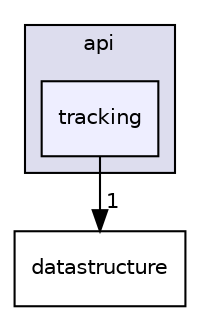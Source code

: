 digraph "interfaces/api/tracking" {
  compound=true
  node [ fontsize="10", fontname="Helvetica"];
  edge [ labelfontsize="10", labelfontname="Helvetica"];
  subgraph clusterdir_5ccb2e05c35c6d85a94d42568a113e58 {
    graph [ bgcolor="#ddddee", pencolor="black", label="api" fontname="Helvetica", fontsize="10", URL="dir_5ccb2e05c35c6d85a94d42568a113e58.html"]
  dir_ee02049357fbd8209a597a572cd2a6b3 [shape=box, label="tracking", style="filled", fillcolor="#eeeeff", pencolor="black", URL="dir_ee02049357fbd8209a597a572cd2a6b3.html"];
  }
  dir_3163639002ef67c6c12f1b2ccf7afca4 [shape=box label="datastructure" URL="dir_3163639002ef67c6c12f1b2ccf7afca4.html"];
  dir_ee02049357fbd8209a597a572cd2a6b3->dir_3163639002ef67c6c12f1b2ccf7afca4 [headlabel="1", labeldistance=1.5 headhref="dir_000023_000029.html"];
}
